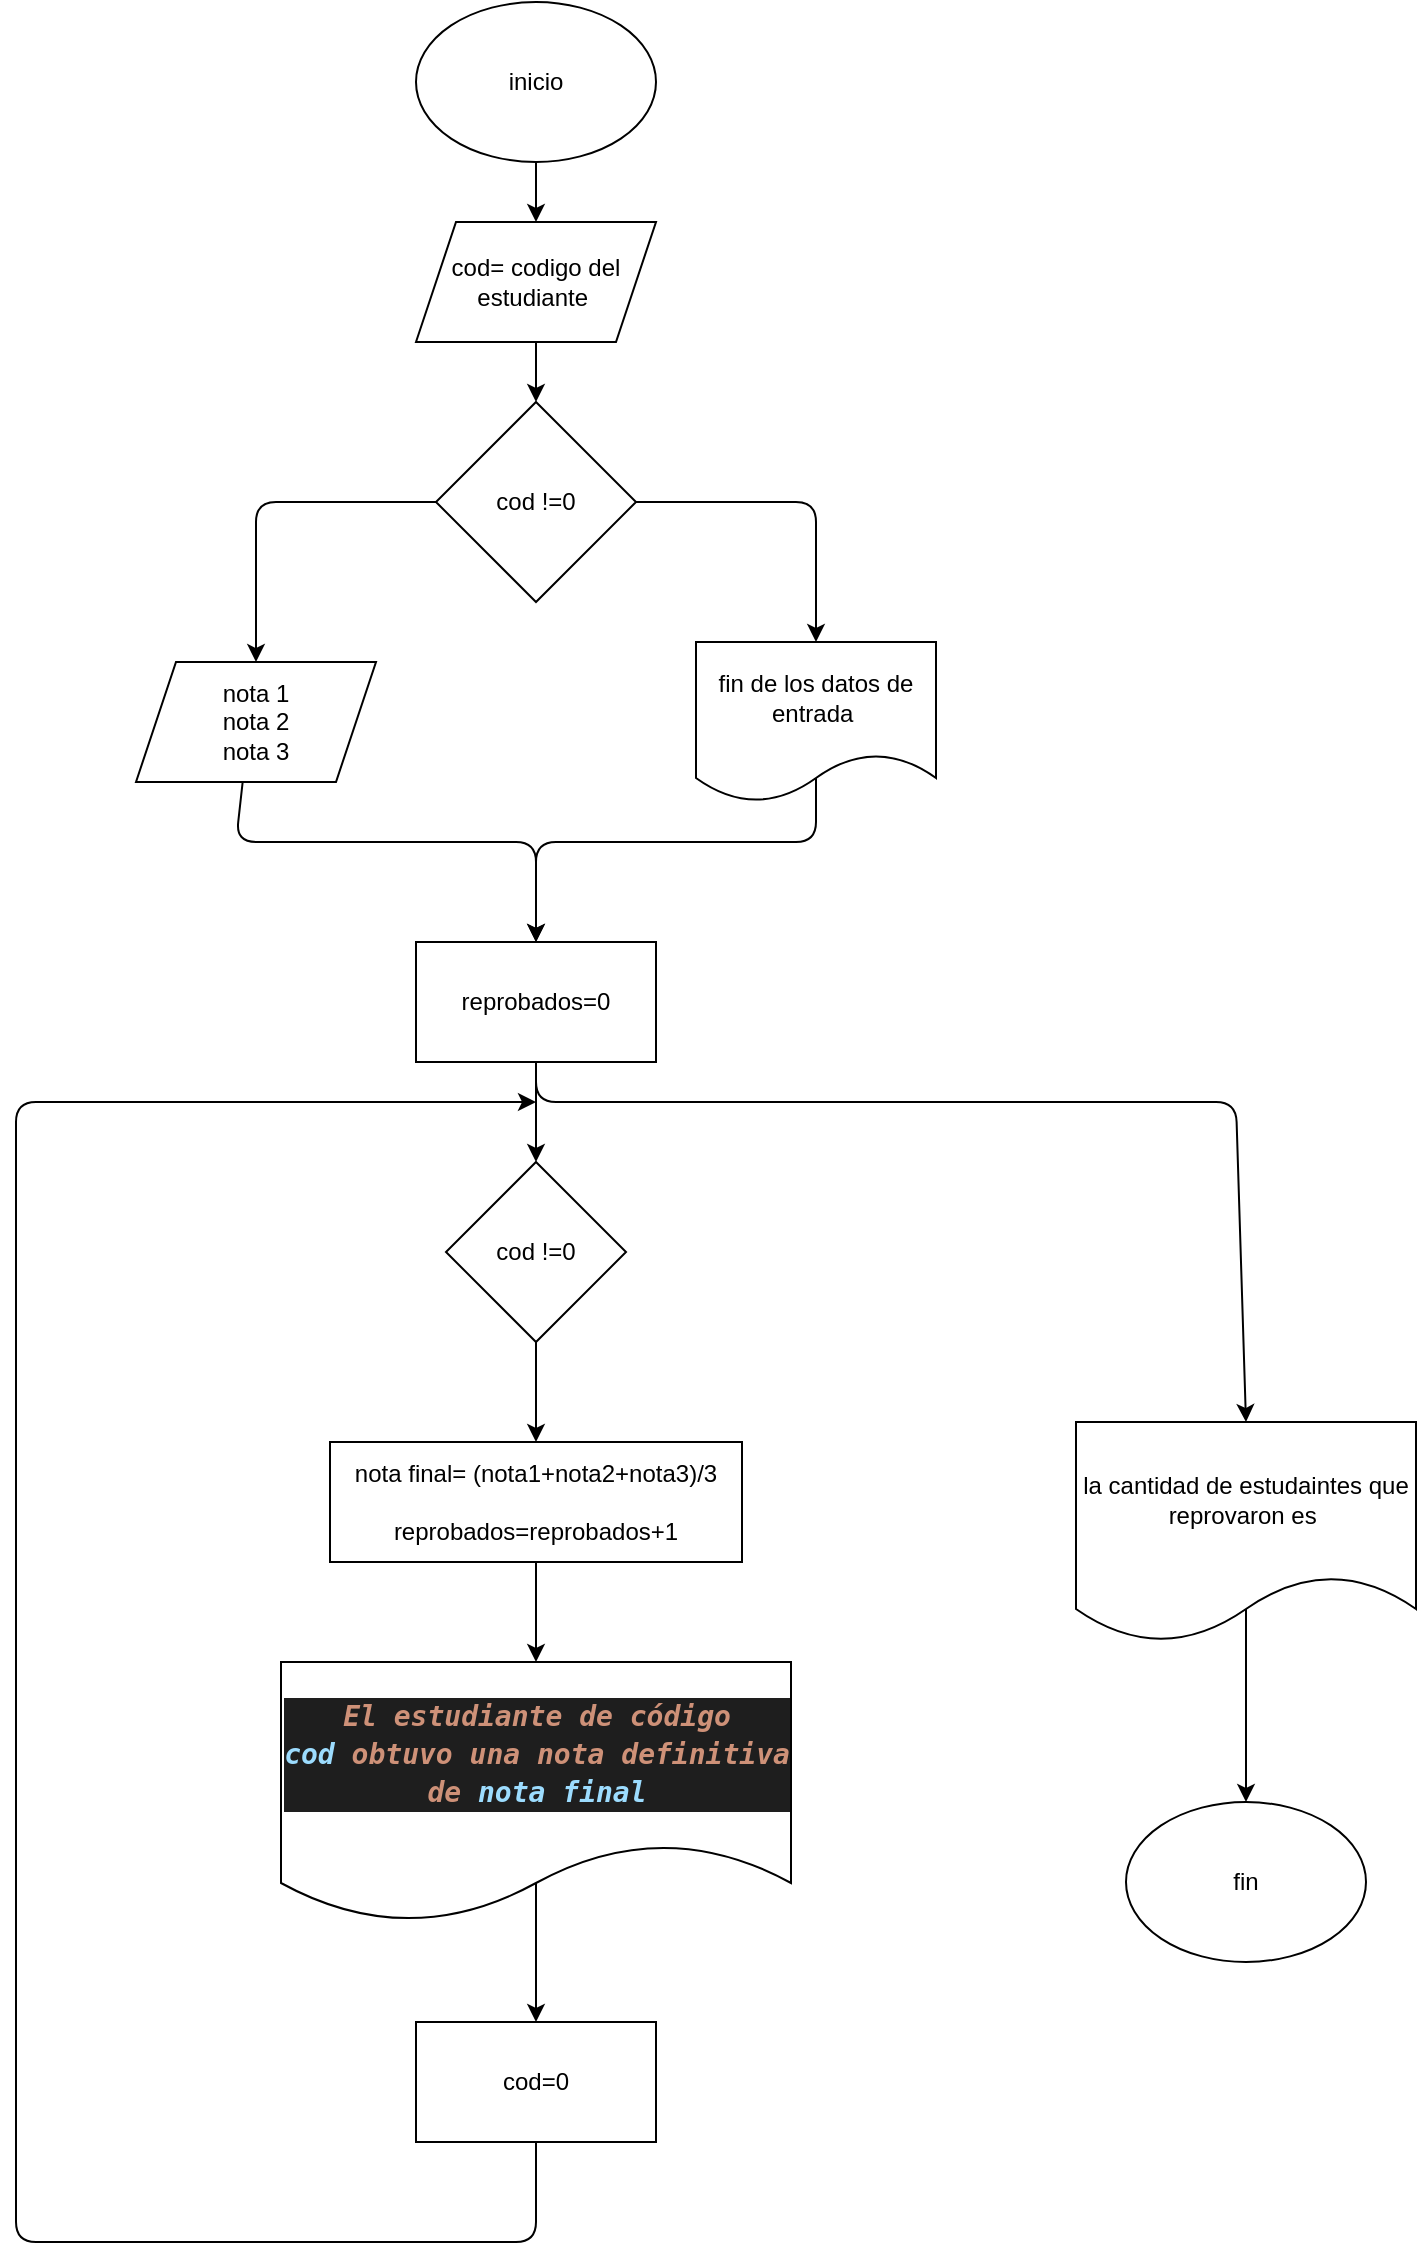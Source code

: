 <mxfile>
    <diagram id="HuuxjJvLgBHHGL_rYkvS" name="Página-1">
        <mxGraphModel dx="650" dy="409" grid="1" gridSize="10" guides="1" tooltips="1" connect="1" arrows="1" fold="1" page="1" pageScale="1" pageWidth="827" pageHeight="1169" math="0" shadow="0">
            <root>
                <mxCell id="0"/>
                <mxCell id="1" parent="0"/>
                <mxCell id="4" value="" style="edgeStyle=none;html=1;" edge="1" parent="1" source="2" target="3">
                    <mxGeometry relative="1" as="geometry"/>
                </mxCell>
                <mxCell id="2" value="inicio" style="ellipse;whiteSpace=wrap;html=1;" vertex="1" parent="1">
                    <mxGeometry x="260" y="40" width="120" height="80" as="geometry"/>
                </mxCell>
                <mxCell id="6" value="" style="edgeStyle=none;html=1;" edge="1" parent="1" source="3" target="5">
                    <mxGeometry relative="1" as="geometry"/>
                </mxCell>
                <mxCell id="3" value="cod= codigo del estudiante&amp;nbsp;" style="shape=parallelogram;perimeter=parallelogramPerimeter;whiteSpace=wrap;html=1;fixedSize=1;" vertex="1" parent="1">
                    <mxGeometry x="260" y="150" width="120" height="60" as="geometry"/>
                </mxCell>
                <mxCell id="8" style="edgeStyle=none;html=1;exitX=0;exitY=0.5;exitDx=0;exitDy=0;entryX=0.5;entryY=0;entryDx=0;entryDy=0;" edge="1" parent="1" source="5" target="7">
                    <mxGeometry relative="1" as="geometry">
                        <Array as="points">
                            <mxPoint x="180" y="290"/>
                        </Array>
                    </mxGeometry>
                </mxCell>
                <mxCell id="10" style="edgeStyle=none;html=1;exitX=1;exitY=0.5;exitDx=0;exitDy=0;entryX=0.5;entryY=0;entryDx=0;entryDy=0;" edge="1" parent="1" source="5" target="9">
                    <mxGeometry relative="1" as="geometry">
                        <Array as="points">
                            <mxPoint x="460" y="290"/>
                        </Array>
                    </mxGeometry>
                </mxCell>
                <mxCell id="5" value="cod !=0" style="rhombus;whiteSpace=wrap;html=1;" vertex="1" parent="1">
                    <mxGeometry x="270" y="240" width="100" height="100" as="geometry"/>
                </mxCell>
                <mxCell id="13" style="edgeStyle=none;html=1;exitX=0.5;exitY=0;exitDx=0;exitDy=0;" edge="1" parent="1" source="7">
                    <mxGeometry relative="1" as="geometry">
                        <mxPoint x="320" y="510" as="targetPoint"/>
                        <Array as="points">
                            <mxPoint x="170" y="460"/>
                            <mxPoint x="320" y="460"/>
                        </Array>
                    </mxGeometry>
                </mxCell>
                <mxCell id="7" value="nota 1&lt;br&gt;nota 2&lt;br&gt;nota 3" style="shape=parallelogram;perimeter=parallelogramPerimeter;whiteSpace=wrap;html=1;fixedSize=1;" vertex="1" parent="1">
                    <mxGeometry x="120" y="370" width="120" height="60" as="geometry"/>
                </mxCell>
                <mxCell id="12" style="edgeStyle=none;html=1;exitX=0.5;exitY=0;exitDx=0;exitDy=0;entryX=0.5;entryY=0;entryDx=0;entryDy=0;" edge="1" parent="1" source="9" target="11">
                    <mxGeometry relative="1" as="geometry">
                        <Array as="points">
                            <mxPoint x="460" y="460"/>
                            <mxPoint x="320" y="460"/>
                        </Array>
                    </mxGeometry>
                </mxCell>
                <mxCell id="9" value="fin de los datos de entrada&amp;nbsp;" style="shape=document;whiteSpace=wrap;html=1;boundedLbl=1;" vertex="1" parent="1">
                    <mxGeometry x="400" y="360" width="120" height="80" as="geometry"/>
                </mxCell>
                <mxCell id="15" value="" style="edgeStyle=none;html=1;" edge="1" parent="1" source="11" target="14">
                    <mxGeometry relative="1" as="geometry"/>
                </mxCell>
                <mxCell id="24" style="edgeStyle=none;html=1;exitX=0.5;exitY=1;exitDx=0;exitDy=0;entryX=0.5;entryY=0;entryDx=0;entryDy=0;" edge="1" parent="1" source="11" target="23">
                    <mxGeometry relative="1" as="geometry">
                        <Array as="points">
                            <mxPoint x="320" y="590"/>
                            <mxPoint x="670" y="590"/>
                        </Array>
                    </mxGeometry>
                </mxCell>
                <mxCell id="11" value="reprobados=0" style="rounded=0;whiteSpace=wrap;html=1;" vertex="1" parent="1">
                    <mxGeometry x="260" y="510" width="120" height="60" as="geometry"/>
                </mxCell>
                <mxCell id="17" value="" style="edgeStyle=none;html=1;" edge="1" parent="1" source="14" target="16">
                    <mxGeometry relative="1" as="geometry"/>
                </mxCell>
                <mxCell id="14" value="cod !=0" style="rhombus;whiteSpace=wrap;html=1;" vertex="1" parent="1">
                    <mxGeometry x="275" y="620" width="90" height="90" as="geometry"/>
                </mxCell>
                <mxCell id="19" value="" style="edgeStyle=none;html=1;" edge="1" parent="1" source="16" target="18">
                    <mxGeometry relative="1" as="geometry"/>
                </mxCell>
                <mxCell id="16" value="nota final= (nota1+nota2+nota3)/3&lt;br&gt;&lt;br&gt;reprobados=reprobados+1" style="rounded=0;whiteSpace=wrap;html=1;" vertex="1" parent="1">
                    <mxGeometry x="217" y="760" width="206" height="60" as="geometry"/>
                </mxCell>
                <mxCell id="21" style="edgeStyle=none;html=1;exitX=0.5;exitY=0;exitDx=0;exitDy=0;entryX=0.5;entryY=0;entryDx=0;entryDy=0;" edge="1" parent="1" source="18" target="20">
                    <mxGeometry relative="1" as="geometry"/>
                </mxCell>
                <mxCell id="18" value="&lt;div style=&quot;color: rgb(212 , 212 , 212) ; background-color: rgb(30 , 30 , 30) ; font-family: &amp;#34;droid sans mono&amp;#34; , &amp;#34;monospace&amp;#34; , monospace ; font-size: 14px ; line-height: 19px&quot;&gt;&lt;b&gt;&lt;i&gt;&lt;span style=&quot;color: #ce9178&quot;&gt;El estudiante de código &lt;/span&gt;&lt;span style=&quot;color: #9cdcfe&quot;&gt;cod&amp;nbsp;&lt;/span&gt;&lt;span style=&quot;color: #ce9178&quot;&gt;obtuvo una nota definitiva de&lt;/span&gt;&amp;nbsp;&lt;span style=&quot;color: #9cdcfe&quot;&gt;nota final&lt;/span&gt;&lt;/i&gt;&lt;/b&gt;&lt;/div&gt;" style="shape=document;whiteSpace=wrap;html=1;boundedLbl=1;" vertex="1" parent="1">
                    <mxGeometry x="192.5" y="870" width="255" height="130" as="geometry"/>
                </mxCell>
                <mxCell id="22" style="edgeStyle=none;html=1;exitX=0.5;exitY=1;exitDx=0;exitDy=0;" edge="1" parent="1" source="20">
                    <mxGeometry relative="1" as="geometry">
                        <mxPoint x="320" y="590" as="targetPoint"/>
                        <Array as="points">
                            <mxPoint x="320" y="1160"/>
                            <mxPoint x="60" y="1160"/>
                            <mxPoint x="60" y="590"/>
                        </Array>
                    </mxGeometry>
                </mxCell>
                <mxCell id="20" value="cod=0" style="rounded=0;whiteSpace=wrap;html=1;" vertex="1" parent="1">
                    <mxGeometry x="260" y="1050" width="120" height="60" as="geometry"/>
                </mxCell>
                <mxCell id="25" style="edgeStyle=none;html=1;exitX=0.5;exitY=0;exitDx=0;exitDy=0;" edge="1" parent="1" source="23">
                    <mxGeometry relative="1" as="geometry">
                        <mxPoint x="675" y="940" as="targetPoint"/>
                    </mxGeometry>
                </mxCell>
                <mxCell id="23" value="la cantidad de estudaintes que reprovaron es&amp;nbsp;" style="shape=document;whiteSpace=wrap;html=1;boundedLbl=1;" vertex="1" parent="1">
                    <mxGeometry x="590" y="750" width="170" height="110" as="geometry"/>
                </mxCell>
                <mxCell id="26" value="fin" style="ellipse;whiteSpace=wrap;html=1;" vertex="1" parent="1">
                    <mxGeometry x="615" y="940" width="120" height="80" as="geometry"/>
                </mxCell>
            </root>
        </mxGraphModel>
    </diagram>
</mxfile>